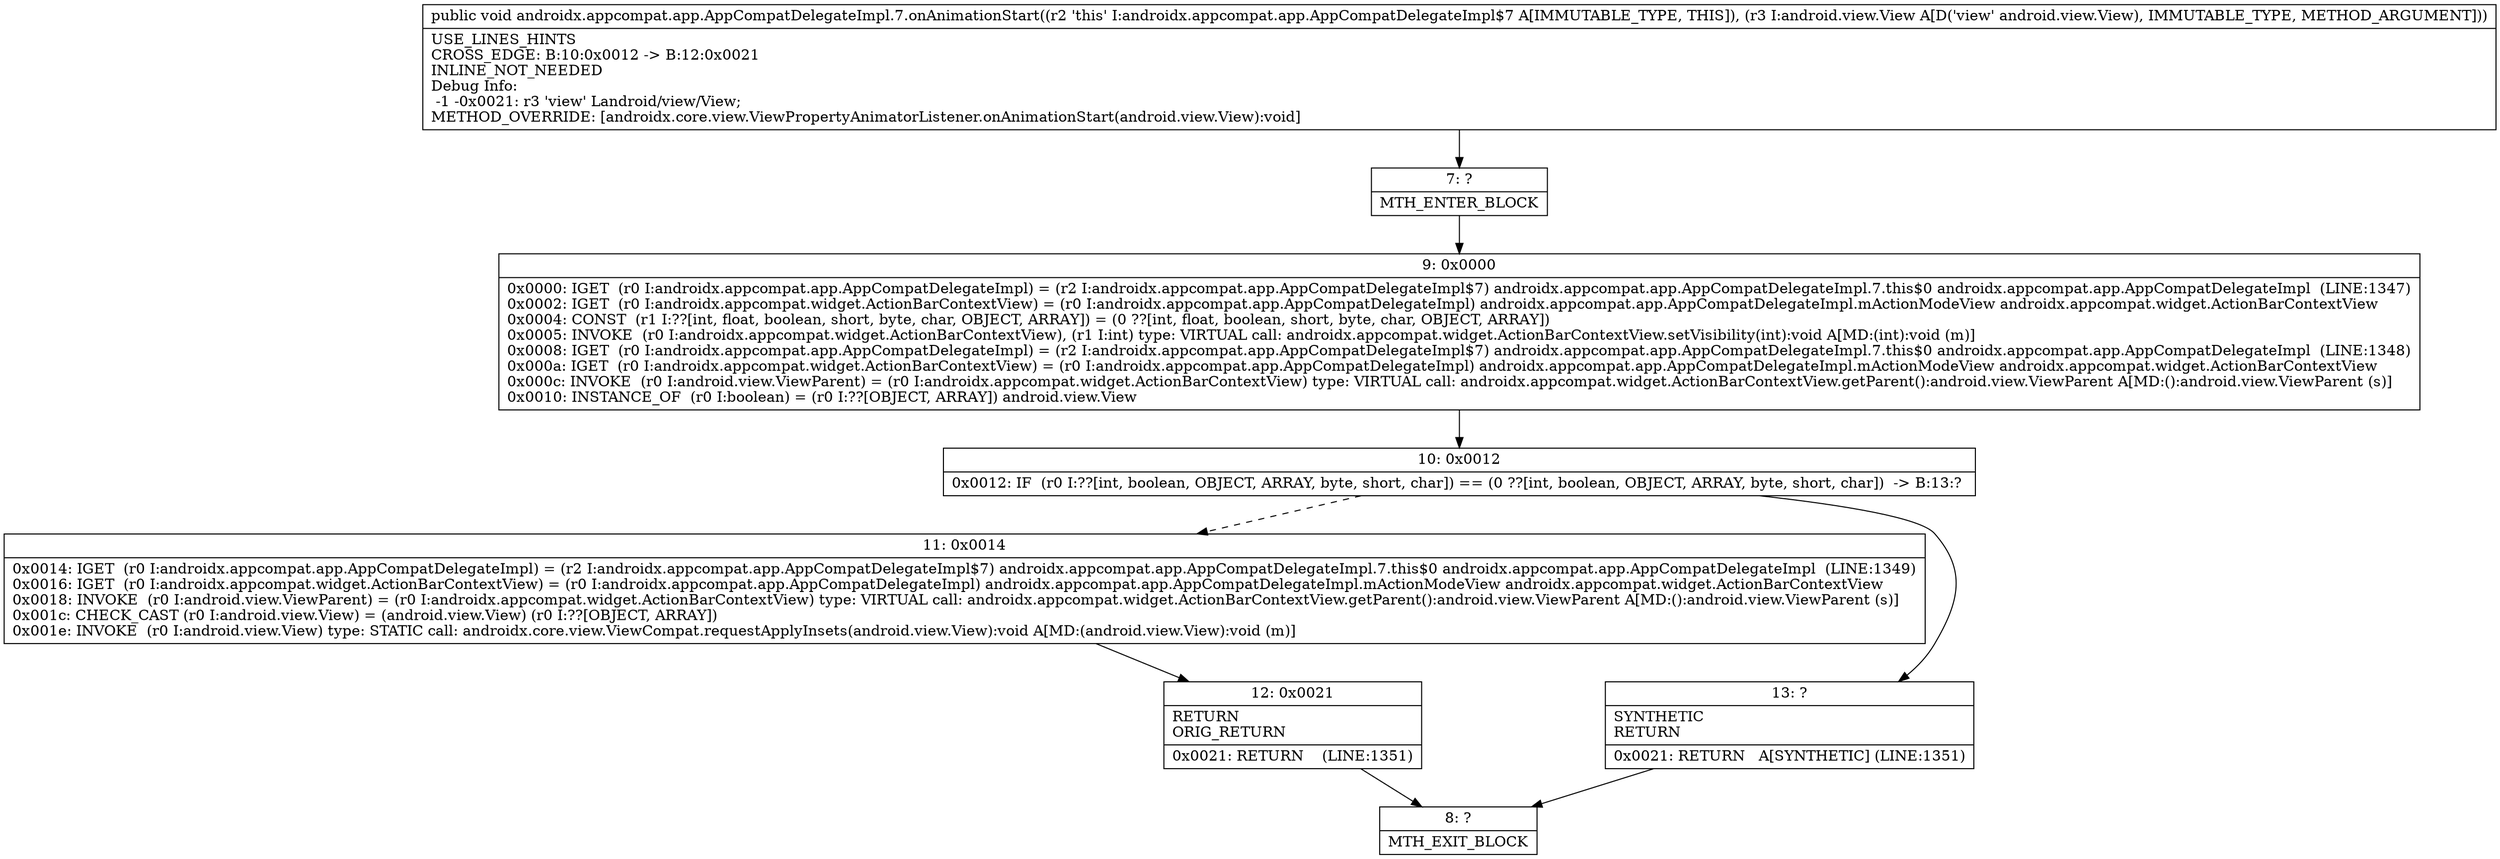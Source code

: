 digraph "CFG forandroidx.appcompat.app.AppCompatDelegateImpl.7.onAnimationStart(Landroid\/view\/View;)V" {
Node_7 [shape=record,label="{7\:\ ?|MTH_ENTER_BLOCK\l}"];
Node_9 [shape=record,label="{9\:\ 0x0000|0x0000: IGET  (r0 I:androidx.appcompat.app.AppCompatDelegateImpl) = (r2 I:androidx.appcompat.app.AppCompatDelegateImpl$7) androidx.appcompat.app.AppCompatDelegateImpl.7.this$0 androidx.appcompat.app.AppCompatDelegateImpl  (LINE:1347)\l0x0002: IGET  (r0 I:androidx.appcompat.widget.ActionBarContextView) = (r0 I:androidx.appcompat.app.AppCompatDelegateImpl) androidx.appcompat.app.AppCompatDelegateImpl.mActionModeView androidx.appcompat.widget.ActionBarContextView \l0x0004: CONST  (r1 I:??[int, float, boolean, short, byte, char, OBJECT, ARRAY]) = (0 ??[int, float, boolean, short, byte, char, OBJECT, ARRAY]) \l0x0005: INVOKE  (r0 I:androidx.appcompat.widget.ActionBarContextView), (r1 I:int) type: VIRTUAL call: androidx.appcompat.widget.ActionBarContextView.setVisibility(int):void A[MD:(int):void (m)]\l0x0008: IGET  (r0 I:androidx.appcompat.app.AppCompatDelegateImpl) = (r2 I:androidx.appcompat.app.AppCompatDelegateImpl$7) androidx.appcompat.app.AppCompatDelegateImpl.7.this$0 androidx.appcompat.app.AppCompatDelegateImpl  (LINE:1348)\l0x000a: IGET  (r0 I:androidx.appcompat.widget.ActionBarContextView) = (r0 I:androidx.appcompat.app.AppCompatDelegateImpl) androidx.appcompat.app.AppCompatDelegateImpl.mActionModeView androidx.appcompat.widget.ActionBarContextView \l0x000c: INVOKE  (r0 I:android.view.ViewParent) = (r0 I:androidx.appcompat.widget.ActionBarContextView) type: VIRTUAL call: androidx.appcompat.widget.ActionBarContextView.getParent():android.view.ViewParent A[MD:():android.view.ViewParent (s)]\l0x0010: INSTANCE_OF  (r0 I:boolean) = (r0 I:??[OBJECT, ARRAY]) android.view.View \l}"];
Node_10 [shape=record,label="{10\:\ 0x0012|0x0012: IF  (r0 I:??[int, boolean, OBJECT, ARRAY, byte, short, char]) == (0 ??[int, boolean, OBJECT, ARRAY, byte, short, char])  \-\> B:13:? \l}"];
Node_11 [shape=record,label="{11\:\ 0x0014|0x0014: IGET  (r0 I:androidx.appcompat.app.AppCompatDelegateImpl) = (r2 I:androidx.appcompat.app.AppCompatDelegateImpl$7) androidx.appcompat.app.AppCompatDelegateImpl.7.this$0 androidx.appcompat.app.AppCompatDelegateImpl  (LINE:1349)\l0x0016: IGET  (r0 I:androidx.appcompat.widget.ActionBarContextView) = (r0 I:androidx.appcompat.app.AppCompatDelegateImpl) androidx.appcompat.app.AppCompatDelegateImpl.mActionModeView androidx.appcompat.widget.ActionBarContextView \l0x0018: INVOKE  (r0 I:android.view.ViewParent) = (r0 I:androidx.appcompat.widget.ActionBarContextView) type: VIRTUAL call: androidx.appcompat.widget.ActionBarContextView.getParent():android.view.ViewParent A[MD:():android.view.ViewParent (s)]\l0x001c: CHECK_CAST (r0 I:android.view.View) = (android.view.View) (r0 I:??[OBJECT, ARRAY]) \l0x001e: INVOKE  (r0 I:android.view.View) type: STATIC call: androidx.core.view.ViewCompat.requestApplyInsets(android.view.View):void A[MD:(android.view.View):void (m)]\l}"];
Node_12 [shape=record,label="{12\:\ 0x0021|RETURN\lORIG_RETURN\l|0x0021: RETURN    (LINE:1351)\l}"];
Node_8 [shape=record,label="{8\:\ ?|MTH_EXIT_BLOCK\l}"];
Node_13 [shape=record,label="{13\:\ ?|SYNTHETIC\lRETURN\l|0x0021: RETURN   A[SYNTHETIC] (LINE:1351)\l}"];
MethodNode[shape=record,label="{public void androidx.appcompat.app.AppCompatDelegateImpl.7.onAnimationStart((r2 'this' I:androidx.appcompat.app.AppCompatDelegateImpl$7 A[IMMUTABLE_TYPE, THIS]), (r3 I:android.view.View A[D('view' android.view.View), IMMUTABLE_TYPE, METHOD_ARGUMENT]))  | USE_LINES_HINTS\lCROSS_EDGE: B:10:0x0012 \-\> B:12:0x0021\lINLINE_NOT_NEEDED\lDebug Info:\l  \-1 \-0x0021: r3 'view' Landroid\/view\/View;\lMETHOD_OVERRIDE: [androidx.core.view.ViewPropertyAnimatorListener.onAnimationStart(android.view.View):void]\l}"];
MethodNode -> Node_7;Node_7 -> Node_9;
Node_9 -> Node_10;
Node_10 -> Node_11[style=dashed];
Node_10 -> Node_13;
Node_11 -> Node_12;
Node_12 -> Node_8;
Node_13 -> Node_8;
}

